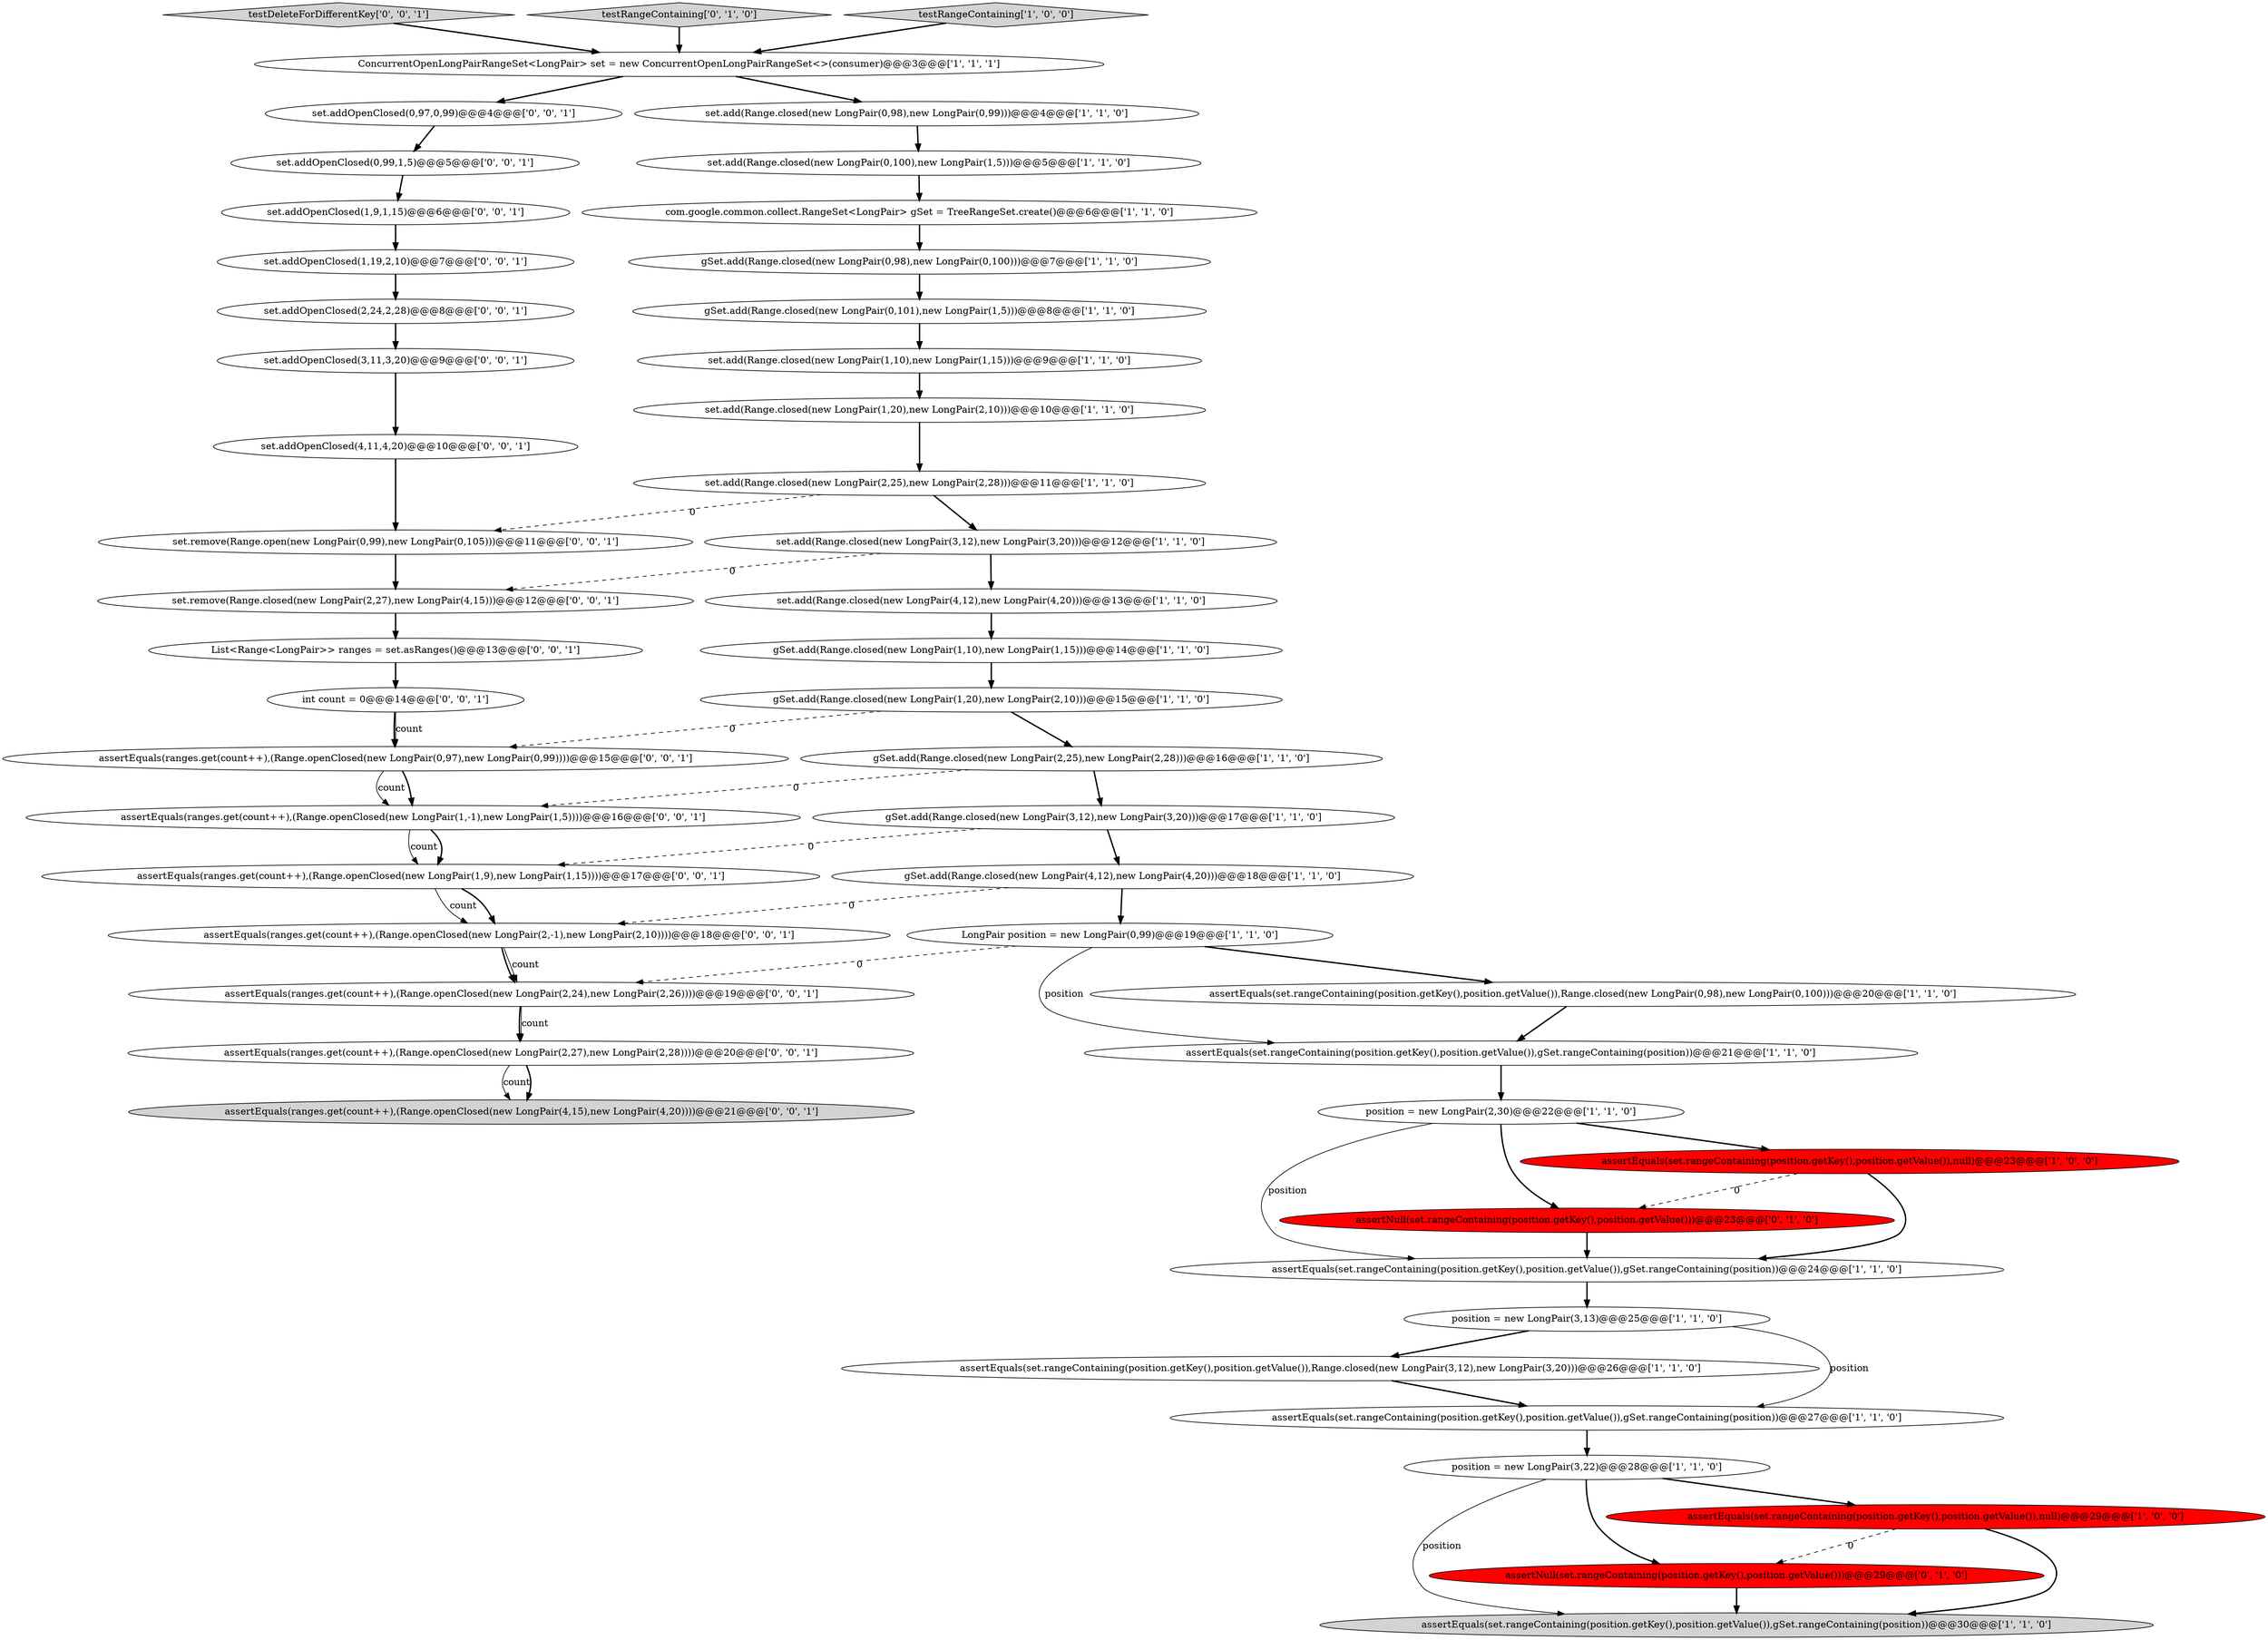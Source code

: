 digraph {
40 [style = filled, label = "assertEquals(ranges.get(count++),(Range.openClosed(new LongPair(2,27),new LongPair(2,28))))@@@20@@@['0', '0', '1']", fillcolor = white, shape = ellipse image = "AAA0AAABBB3BBB"];
20 [style = filled, label = "assertEquals(set.rangeContaining(position.getKey(),position.getValue()),Range.closed(new LongPair(0,98),new LongPair(0,100)))@@@20@@@['1', '1', '0']", fillcolor = white, shape = ellipse image = "AAA0AAABBB1BBB"];
8 [style = filled, label = "position = new LongPair(3,13)@@@25@@@['1', '1', '0']", fillcolor = white, shape = ellipse image = "AAA0AAABBB1BBB"];
46 [style = filled, label = "assertEquals(ranges.get(count++),(Range.openClosed(new LongPair(1,9),new LongPair(1,15))))@@@17@@@['0', '0', '1']", fillcolor = white, shape = ellipse image = "AAA0AAABBB3BBB"];
4 [style = filled, label = "set.add(Range.closed(new LongPair(3,12),new LongPair(3,20)))@@@12@@@['1', '1', '0']", fillcolor = white, shape = ellipse image = "AAA0AAABBB1BBB"];
39 [style = filled, label = "assertEquals(ranges.get(count++),(Range.openClosed(new LongPair(2,-1),new LongPair(2,10))))@@@18@@@['0', '0', '1']", fillcolor = white, shape = ellipse image = "AAA0AAABBB3BBB"];
6 [style = filled, label = "ConcurrentOpenLongPairRangeSet<LongPair> set = new ConcurrentOpenLongPairRangeSet<>(consumer)@@@3@@@['1', '1', '1']", fillcolor = white, shape = ellipse image = "AAA0AAABBB1BBB"];
24 [style = filled, label = "LongPair position = new LongPair(0,99)@@@19@@@['1', '1', '0']", fillcolor = white, shape = ellipse image = "AAA0AAABBB1BBB"];
22 [style = filled, label = "gSet.add(Range.closed(new LongPair(2,25),new LongPair(2,28)))@@@16@@@['1', '1', '0']", fillcolor = white, shape = ellipse image = "AAA0AAABBB1BBB"];
33 [style = filled, label = "set.addOpenClosed(3,11,3,20)@@@9@@@['0', '0', '1']", fillcolor = white, shape = ellipse image = "AAA0AAABBB3BBB"];
26 [style = filled, label = "position = new LongPair(2,30)@@@22@@@['1', '1', '0']", fillcolor = white, shape = ellipse image = "AAA0AAABBB1BBB"];
34 [style = filled, label = "set.addOpenClosed(0,99,1,5)@@@5@@@['0', '0', '1']", fillcolor = white, shape = ellipse image = "AAA0AAABBB3BBB"];
36 [style = filled, label = "assertEquals(ranges.get(count++),(Range.openClosed(new LongPair(1,-1),new LongPair(1,5))))@@@16@@@['0', '0', '1']", fillcolor = white, shape = ellipse image = "AAA0AAABBB3BBB"];
42 [style = filled, label = "set.addOpenClosed(4,11,4,20)@@@10@@@['0', '0', '1']", fillcolor = white, shape = ellipse image = "AAA0AAABBB3BBB"];
47 [style = filled, label = "assertEquals(ranges.get(count++),(Range.openClosed(new LongPair(4,15),new LongPair(4,20))))@@@21@@@['0', '0', '1']", fillcolor = lightgray, shape = ellipse image = "AAA0AAABBB3BBB"];
5 [style = filled, label = "gSet.add(Range.closed(new LongPair(0,101),new LongPair(1,5)))@@@8@@@['1', '1', '0']", fillcolor = white, shape = ellipse image = "AAA0AAABBB1BBB"];
0 [style = filled, label = "assertEquals(set.rangeContaining(position.getKey(),position.getValue()),gSet.rangeContaining(position))@@@21@@@['1', '1', '0']", fillcolor = white, shape = ellipse image = "AAA0AAABBB1BBB"];
19 [style = filled, label = "com.google.common.collect.RangeSet<LongPair> gSet = TreeRangeSet.create()@@@6@@@['1', '1', '0']", fillcolor = white, shape = ellipse image = "AAA0AAABBB1BBB"];
49 [style = filled, label = "set.remove(Range.open(new LongPair(0,99),new LongPair(0,105)))@@@11@@@['0', '0', '1']", fillcolor = white, shape = ellipse image = "AAA0AAABBB3BBB"];
1 [style = filled, label = "set.add(Range.closed(new LongPair(0,100),new LongPair(1,5)))@@@5@@@['1', '1', '0']", fillcolor = white, shape = ellipse image = "AAA0AAABBB1BBB"];
30 [style = filled, label = "assertNull(set.rangeContaining(position.getKey(),position.getValue()))@@@23@@@['0', '1', '0']", fillcolor = red, shape = ellipse image = "AAA1AAABBB2BBB"];
27 [style = filled, label = "assertEquals(set.rangeContaining(position.getKey(),position.getValue()),gSet.rangeContaining(position))@@@24@@@['1', '1', '0']", fillcolor = white, shape = ellipse image = "AAA0AAABBB1BBB"];
9 [style = filled, label = "assertEquals(set.rangeContaining(position.getKey(),position.getValue()),Range.closed(new LongPair(3,12),new LongPair(3,20)))@@@26@@@['1', '1', '0']", fillcolor = white, shape = ellipse image = "AAA0AAABBB1BBB"];
10 [style = filled, label = "set.add(Range.closed(new LongPair(2,25),new LongPair(2,28)))@@@11@@@['1', '1', '0']", fillcolor = white, shape = ellipse image = "AAA0AAABBB1BBB"];
43 [style = filled, label = "set.remove(Range.closed(new LongPair(2,27),new LongPair(4,15)))@@@12@@@['0', '0', '1']", fillcolor = white, shape = ellipse image = "AAA0AAABBB3BBB"];
37 [style = filled, label = "testDeleteForDifferentKey['0', '0', '1']", fillcolor = lightgray, shape = diamond image = "AAA0AAABBB3BBB"];
32 [style = filled, label = "int count = 0@@@14@@@['0', '0', '1']", fillcolor = white, shape = ellipse image = "AAA0AAABBB3BBB"];
16 [style = filled, label = "gSet.add(Range.closed(new LongPair(1,10),new LongPair(1,15)))@@@14@@@['1', '1', '0']", fillcolor = white, shape = ellipse image = "AAA0AAABBB1BBB"];
3 [style = filled, label = "position = new LongPair(3,22)@@@28@@@['1', '1', '0']", fillcolor = white, shape = ellipse image = "AAA0AAABBB1BBB"];
15 [style = filled, label = "gSet.add(Range.closed(new LongPair(3,12),new LongPair(3,20)))@@@17@@@['1', '1', '0']", fillcolor = white, shape = ellipse image = "AAA0AAABBB1BBB"];
18 [style = filled, label = "assertEquals(set.rangeContaining(position.getKey(),position.getValue()),null)@@@23@@@['1', '0', '0']", fillcolor = red, shape = ellipse image = "AAA1AAABBB1BBB"];
41 [style = filled, label = "List<Range<LongPair>> ranges = set.asRanges()@@@13@@@['0', '0', '1']", fillcolor = white, shape = ellipse image = "AAA0AAABBB3BBB"];
50 [style = filled, label = "set.addOpenClosed(2,24,2,28)@@@8@@@['0', '0', '1']", fillcolor = white, shape = ellipse image = "AAA0AAABBB3BBB"];
29 [style = filled, label = "testRangeContaining['0', '1', '0']", fillcolor = lightgray, shape = diamond image = "AAA0AAABBB2BBB"];
38 [style = filled, label = "assertEquals(ranges.get(count++),(Range.openClosed(new LongPair(0,97),new LongPair(0,99))))@@@15@@@['0', '0', '1']", fillcolor = white, shape = ellipse image = "AAA0AAABBB3BBB"];
7 [style = filled, label = "set.add(Range.closed(new LongPair(1,10),new LongPair(1,15)))@@@9@@@['1', '1', '0']", fillcolor = white, shape = ellipse image = "AAA0AAABBB1BBB"];
45 [style = filled, label = "set.addOpenClosed(0,97,0,99)@@@4@@@['0', '0', '1']", fillcolor = white, shape = ellipse image = "AAA0AAABBB3BBB"];
48 [style = filled, label = "set.addOpenClosed(1,9,1,15)@@@6@@@['0', '0', '1']", fillcolor = white, shape = ellipse image = "AAA0AAABBB3BBB"];
28 [style = filled, label = "assertEquals(set.rangeContaining(position.getKey(),position.getValue()),gSet.rangeContaining(position))@@@30@@@['1', '1', '0']", fillcolor = lightgray, shape = ellipse image = "AAA0AAABBB1BBB"];
13 [style = filled, label = "gSet.add(Range.closed(new LongPair(0,98),new LongPair(0,100)))@@@7@@@['1', '1', '0']", fillcolor = white, shape = ellipse image = "AAA0AAABBB1BBB"];
31 [style = filled, label = "assertNull(set.rangeContaining(position.getKey(),position.getValue()))@@@29@@@['0', '1', '0']", fillcolor = red, shape = ellipse image = "AAA1AAABBB2BBB"];
12 [style = filled, label = "set.add(Range.closed(new LongPair(4,12),new LongPair(4,20)))@@@13@@@['1', '1', '0']", fillcolor = white, shape = ellipse image = "AAA0AAABBB1BBB"];
35 [style = filled, label = "set.addOpenClosed(1,19,2,10)@@@7@@@['0', '0', '1']", fillcolor = white, shape = ellipse image = "AAA0AAABBB3BBB"];
2 [style = filled, label = "gSet.add(Range.closed(new LongPair(1,20),new LongPair(2,10)))@@@15@@@['1', '1', '0']", fillcolor = white, shape = ellipse image = "AAA0AAABBB1BBB"];
17 [style = filled, label = "set.add(Range.closed(new LongPair(0,98),new LongPair(0,99)))@@@4@@@['1', '1', '0']", fillcolor = white, shape = ellipse image = "AAA0AAABBB1BBB"];
23 [style = filled, label = "testRangeContaining['1', '0', '0']", fillcolor = lightgray, shape = diamond image = "AAA0AAABBB1BBB"];
25 [style = filled, label = "gSet.add(Range.closed(new LongPair(4,12),new LongPair(4,20)))@@@18@@@['1', '1', '0']", fillcolor = white, shape = ellipse image = "AAA0AAABBB1BBB"];
44 [style = filled, label = "assertEquals(ranges.get(count++),(Range.openClosed(new LongPair(2,24),new LongPair(2,26))))@@@19@@@['0', '0', '1']", fillcolor = white, shape = ellipse image = "AAA0AAABBB3BBB"];
11 [style = filled, label = "assertEquals(set.rangeContaining(position.getKey(),position.getValue()),null)@@@29@@@['1', '0', '0']", fillcolor = red, shape = ellipse image = "AAA1AAABBB1BBB"];
21 [style = filled, label = "set.add(Range.closed(new LongPair(1,20),new LongPair(2,10)))@@@10@@@['1', '1', '0']", fillcolor = white, shape = ellipse image = "AAA0AAABBB1BBB"];
14 [style = filled, label = "assertEquals(set.rangeContaining(position.getKey(),position.getValue()),gSet.rangeContaining(position))@@@27@@@['1', '1', '0']", fillcolor = white, shape = ellipse image = "AAA0AAABBB1BBB"];
6->17 [style = bold, label=""];
14->3 [style = bold, label=""];
11->28 [style = bold, label=""];
21->10 [style = bold, label=""];
22->36 [style = dashed, label="0"];
41->32 [style = bold, label=""];
22->15 [style = bold, label=""];
40->47 [style = solid, label="count"];
0->26 [style = bold, label=""];
39->44 [style = solid, label="count"];
17->1 [style = bold, label=""];
34->48 [style = bold, label=""];
39->44 [style = bold, label=""];
18->30 [style = dashed, label="0"];
15->25 [style = bold, label=""];
3->31 [style = bold, label=""];
20->0 [style = bold, label=""];
30->27 [style = bold, label=""];
3->11 [style = bold, label=""];
44->40 [style = bold, label=""];
8->14 [style = solid, label="position"];
38->36 [style = bold, label=""];
32->38 [style = solid, label="count"];
24->44 [style = dashed, label="0"];
12->16 [style = bold, label=""];
48->35 [style = bold, label=""];
46->39 [style = bold, label=""];
16->2 [style = bold, label=""];
37->6 [style = bold, label=""];
2->38 [style = dashed, label="0"];
24->0 [style = solid, label="position"];
49->43 [style = bold, label=""];
26->30 [style = bold, label=""];
26->27 [style = solid, label="position"];
24->20 [style = bold, label=""];
32->38 [style = bold, label=""];
38->36 [style = solid, label="count"];
25->24 [style = bold, label=""];
29->6 [style = bold, label=""];
36->46 [style = bold, label=""];
46->39 [style = solid, label="count"];
4->43 [style = dashed, label="0"];
19->13 [style = bold, label=""];
35->50 [style = bold, label=""];
18->27 [style = bold, label=""];
11->31 [style = dashed, label="0"];
15->46 [style = dashed, label="0"];
33->42 [style = bold, label=""];
23->6 [style = bold, label=""];
40->47 [style = bold, label=""];
3->28 [style = solid, label="position"];
8->9 [style = bold, label=""];
9->14 [style = bold, label=""];
10->4 [style = bold, label=""];
13->5 [style = bold, label=""];
7->21 [style = bold, label=""];
4->12 [style = bold, label=""];
5->7 [style = bold, label=""];
42->49 [style = bold, label=""];
43->41 [style = bold, label=""];
44->40 [style = solid, label="count"];
10->49 [style = dashed, label="0"];
50->33 [style = bold, label=""];
31->28 [style = bold, label=""];
1->19 [style = bold, label=""];
2->22 [style = bold, label=""];
6->45 [style = bold, label=""];
36->46 [style = solid, label="count"];
27->8 [style = bold, label=""];
45->34 [style = bold, label=""];
25->39 [style = dashed, label="0"];
26->18 [style = bold, label=""];
}
